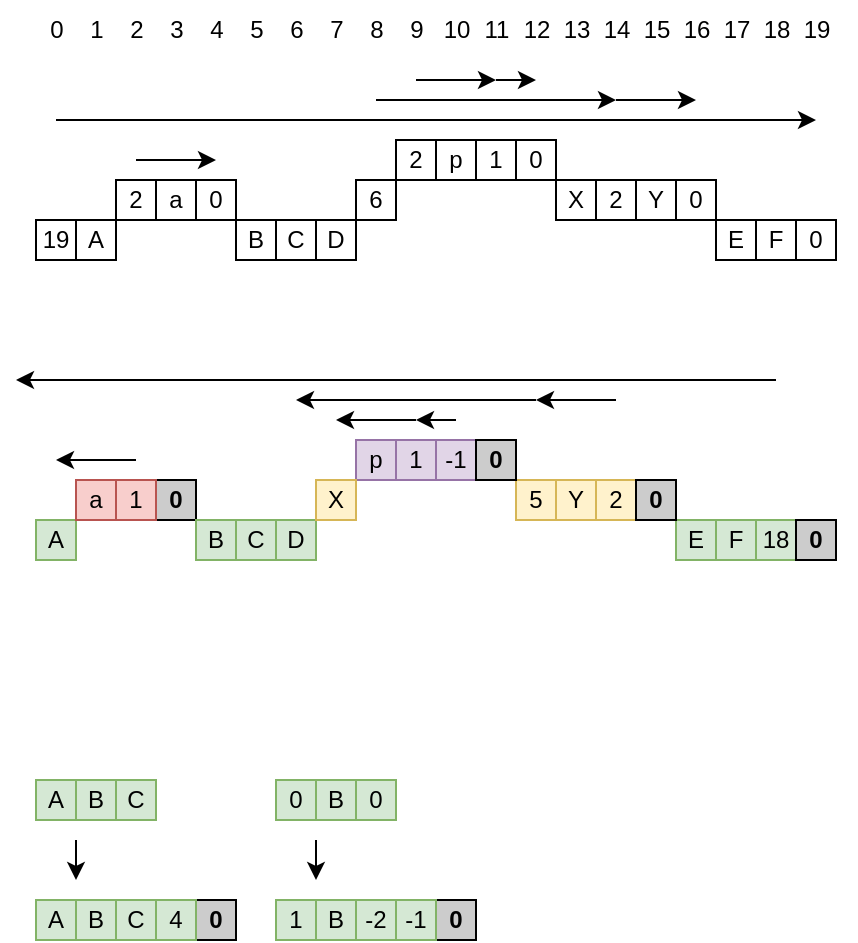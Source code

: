 <mxfile version="24.2.5" type="device">
  <diagram name="Page-1" id="lWNguFLB6w7WDzoqWuzC">
    <mxGraphModel dx="601" dy="359" grid="1" gridSize="10" guides="1" tooltips="1" connect="1" arrows="1" fold="1" page="1" pageScale="1" pageWidth="850" pageHeight="1100" math="0" shadow="0">
      <root>
        <mxCell id="0" />
        <mxCell id="1" parent="0" />
        <mxCell id="vejxIEbhfqs9rvjsQ5qq-1" value="19" style="rounded=0;whiteSpace=wrap;html=1;" parent="1" vertex="1">
          <mxGeometry x="40" y="280" width="20" height="20" as="geometry" />
        </mxCell>
        <mxCell id="vejxIEbhfqs9rvjsQ5qq-2" value="A" style="rounded=0;whiteSpace=wrap;html=1;" parent="1" vertex="1">
          <mxGeometry x="60" y="280" width="20" height="20" as="geometry" />
        </mxCell>
        <mxCell id="vejxIEbhfqs9rvjsQ5qq-3" value="2" style="rounded=0;whiteSpace=wrap;html=1;" parent="1" vertex="1">
          <mxGeometry x="80" y="260" width="20" height="20" as="geometry" />
        </mxCell>
        <mxCell id="vejxIEbhfqs9rvjsQ5qq-4" value="a" style="rounded=0;whiteSpace=wrap;html=1;" parent="1" vertex="1">
          <mxGeometry x="100" y="260" width="20" height="20" as="geometry" />
        </mxCell>
        <mxCell id="vejxIEbhfqs9rvjsQ5qq-5" value="0" style="rounded=0;whiteSpace=wrap;html=1;" parent="1" vertex="1">
          <mxGeometry x="120" y="260" width="20" height="20" as="geometry" />
        </mxCell>
        <mxCell id="vejxIEbhfqs9rvjsQ5qq-6" value="B" style="rounded=0;whiteSpace=wrap;html=1;fillColor=default;" parent="1" vertex="1">
          <mxGeometry x="140" y="280" width="20" height="20" as="geometry" />
        </mxCell>
        <mxCell id="vejxIEbhfqs9rvjsQ5qq-7" value="C" style="rounded=0;whiteSpace=wrap;html=1;" parent="1" vertex="1">
          <mxGeometry x="160" y="280" width="20" height="20" as="geometry" />
        </mxCell>
        <mxCell id="vejxIEbhfqs9rvjsQ5qq-8" value="D" style="rounded=0;whiteSpace=wrap;html=1;" parent="1" vertex="1">
          <mxGeometry x="180" y="280" width="20" height="20" as="geometry" />
        </mxCell>
        <mxCell id="vejxIEbhfqs9rvjsQ5qq-9" value="6" style="rounded=0;whiteSpace=wrap;html=1;" parent="1" vertex="1">
          <mxGeometry x="200" y="260" width="20" height="20" as="geometry" />
        </mxCell>
        <mxCell id="vejxIEbhfqs9rvjsQ5qq-10" value="2" style="rounded=0;whiteSpace=wrap;html=1;" parent="1" vertex="1">
          <mxGeometry x="220" y="240" width="20" height="20" as="geometry" />
        </mxCell>
        <mxCell id="vejxIEbhfqs9rvjsQ5qq-11" value="p" style="rounded=0;whiteSpace=wrap;html=1;" parent="1" vertex="1">
          <mxGeometry x="240" y="240" width="20" height="20" as="geometry" />
        </mxCell>
        <mxCell id="vejxIEbhfqs9rvjsQ5qq-12" value="0" style="rounded=0;whiteSpace=wrap;html=1;" parent="1" vertex="1">
          <mxGeometry x="280" y="240" width="20" height="20" as="geometry" />
        </mxCell>
        <mxCell id="vejxIEbhfqs9rvjsQ5qq-13" value="X" style="rounded=0;whiteSpace=wrap;html=1;" parent="1" vertex="1">
          <mxGeometry x="300" y="260" width="20" height="20" as="geometry" />
        </mxCell>
        <mxCell id="vejxIEbhfqs9rvjsQ5qq-14" value="Y" style="rounded=0;whiteSpace=wrap;html=1;" parent="1" vertex="1">
          <mxGeometry x="340" y="260" width="20" height="20" as="geometry" />
        </mxCell>
        <mxCell id="vejxIEbhfqs9rvjsQ5qq-15" value="0" style="rounded=0;whiteSpace=wrap;html=1;" parent="1" vertex="1">
          <mxGeometry x="360" y="260" width="20" height="20" as="geometry" />
        </mxCell>
        <mxCell id="vejxIEbhfqs9rvjsQ5qq-16" value="E" style="rounded=0;whiteSpace=wrap;html=1;" parent="1" vertex="1">
          <mxGeometry x="380" y="280" width="20" height="20" as="geometry" />
        </mxCell>
        <mxCell id="vejxIEbhfqs9rvjsQ5qq-17" value="F" style="rounded=0;whiteSpace=wrap;html=1;" parent="1" vertex="1">
          <mxGeometry x="400" y="280" width="20" height="20" as="geometry" />
        </mxCell>
        <mxCell id="vejxIEbhfqs9rvjsQ5qq-18" value="0" style="rounded=0;whiteSpace=wrap;html=1;" parent="1" vertex="1">
          <mxGeometry x="420" y="280" width="20" height="20" as="geometry" />
        </mxCell>
        <mxCell id="vejxIEbhfqs9rvjsQ5qq-19" value="18" style="rounded=0;whiteSpace=wrap;html=1;fillColor=#d5e8d4;strokeColor=#82b366;" parent="1" vertex="1">
          <mxGeometry x="400" y="430" width="20" height="20" as="geometry" />
        </mxCell>
        <mxCell id="vejxIEbhfqs9rvjsQ5qq-20" value="A" style="rounded=0;whiteSpace=wrap;html=1;fillColor=#d5e8d4;strokeColor=#82b366;" parent="1" vertex="1">
          <mxGeometry x="40" y="430" width="20" height="20" as="geometry" />
        </mxCell>
        <mxCell id="vejxIEbhfqs9rvjsQ5qq-22" value="a" style="rounded=0;whiteSpace=wrap;html=1;fillColor=#f8cecc;strokeColor=#b85450;" parent="1" vertex="1">
          <mxGeometry x="60" y="410" width="20" height="20" as="geometry" />
        </mxCell>
        <mxCell id="vejxIEbhfqs9rvjsQ5qq-23" value="&lt;b&gt;0&lt;/b&gt;" style="rounded=0;whiteSpace=wrap;html=1;fillStyle=solid;fillColor=#CCCCCC;" parent="1" vertex="1">
          <mxGeometry x="100" y="410" width="20" height="20" as="geometry" />
        </mxCell>
        <mxCell id="vejxIEbhfqs9rvjsQ5qq-24" value="B" style="rounded=0;whiteSpace=wrap;html=1;fillColor=#d5e8d4;strokeColor=#82b366;" parent="1" vertex="1">
          <mxGeometry x="120" y="430" width="20" height="20" as="geometry" />
        </mxCell>
        <mxCell id="vejxIEbhfqs9rvjsQ5qq-25" value="C" style="rounded=0;whiteSpace=wrap;html=1;fillColor=#d5e8d4;strokeColor=#82b366;" parent="1" vertex="1">
          <mxGeometry x="140" y="430" width="20" height="20" as="geometry" />
        </mxCell>
        <mxCell id="vejxIEbhfqs9rvjsQ5qq-26" value="D" style="rounded=0;whiteSpace=wrap;html=1;fillColor=#d5e8d4;strokeColor=#82b366;" parent="1" vertex="1">
          <mxGeometry x="160" y="430" width="20" height="20" as="geometry" />
        </mxCell>
        <mxCell id="vejxIEbhfqs9rvjsQ5qq-27" value="2" style="rounded=0;whiteSpace=wrap;html=1;fillColor=#fff2cc;strokeColor=#d6b656;" parent="1" vertex="1">
          <mxGeometry x="320" y="410" width="20" height="20" as="geometry" />
        </mxCell>
        <mxCell id="vejxIEbhfqs9rvjsQ5qq-28" value="1" style="rounded=0;whiteSpace=wrap;html=1;fillColor=#e1d5e7;strokeColor=#9673a6;" parent="1" vertex="1">
          <mxGeometry x="220" y="390" width="20" height="20" as="geometry" />
        </mxCell>
        <mxCell id="vejxIEbhfqs9rvjsQ5qq-29" value="p" style="rounded=0;whiteSpace=wrap;html=1;fillColor=#e1d5e7;strokeColor=#9673a6;" parent="1" vertex="1">
          <mxGeometry x="200" y="390" width="20" height="20" as="geometry" />
        </mxCell>
        <mxCell id="vejxIEbhfqs9rvjsQ5qq-31" value="X" style="rounded=0;whiteSpace=wrap;html=1;fillColor=#fff2cc;strokeColor=#d6b656;" parent="1" vertex="1">
          <mxGeometry x="180" y="410" width="20" height="20" as="geometry" />
        </mxCell>
        <mxCell id="vejxIEbhfqs9rvjsQ5qq-32" value="Y" style="rounded=0;whiteSpace=wrap;html=1;fillColor=#fff2cc;strokeColor=#d6b656;" parent="1" vertex="1">
          <mxGeometry x="300" y="410" width="20" height="20" as="geometry" />
        </mxCell>
        <mxCell id="vejxIEbhfqs9rvjsQ5qq-34" value="E" style="rounded=0;whiteSpace=wrap;html=1;fillColor=#d5e8d4;strokeColor=#82b366;" parent="1" vertex="1">
          <mxGeometry x="360" y="430" width="20" height="20" as="geometry" />
        </mxCell>
        <mxCell id="vejxIEbhfqs9rvjsQ5qq-35" value="F" style="rounded=0;whiteSpace=wrap;html=1;fillColor=#d5e8d4;strokeColor=#82b366;" parent="1" vertex="1">
          <mxGeometry x="380" y="430" width="20" height="20" as="geometry" />
        </mxCell>
        <mxCell id="vejxIEbhfqs9rvjsQ5qq-39" value="1" style="rounded=0;whiteSpace=wrap;html=1;fillColor=#f8cecc;strokeColor=#b85450;" parent="1" vertex="1">
          <mxGeometry x="80" y="410" width="20" height="20" as="geometry" />
        </mxCell>
        <mxCell id="vejxIEbhfqs9rvjsQ5qq-40" value="-1" style="rounded=0;whiteSpace=wrap;html=1;fillColor=#e1d5e7;strokeColor=#9673a6;" parent="1" vertex="1">
          <mxGeometry x="240" y="390" width="20" height="20" as="geometry" />
        </mxCell>
        <mxCell id="vejxIEbhfqs9rvjsQ5qq-41" value="5" style="rounded=0;whiteSpace=wrap;html=1;fillColor=#fff2cc;strokeColor=#d6b656;" parent="1" vertex="1">
          <mxGeometry x="280" y="410" width="20" height="20" as="geometry" />
        </mxCell>
        <mxCell id="vejxIEbhfqs9rvjsQ5qq-42" value="&lt;b&gt;0&lt;/b&gt;" style="rounded=0;whiteSpace=wrap;html=1;fillStyle=solid;fillColor=#CCCCCC;" parent="1" vertex="1">
          <mxGeometry x="260" y="390" width="20" height="20" as="geometry" />
        </mxCell>
        <mxCell id="vejxIEbhfqs9rvjsQ5qq-43" value="&lt;b&gt;0&lt;/b&gt;" style="rounded=0;whiteSpace=wrap;html=1;fillStyle=solid;fillColor=#CCCCCC;" parent="1" vertex="1">
          <mxGeometry x="340" y="410" width="20" height="20" as="geometry" />
        </mxCell>
        <mxCell id="vejxIEbhfqs9rvjsQ5qq-44" value="&lt;b&gt;0&lt;/b&gt;" style="rounded=0;whiteSpace=wrap;html=1;fillStyle=solid;fillColor=#CCCCCC;" parent="1" vertex="1">
          <mxGeometry x="420" y="430" width="20" height="20" as="geometry" />
        </mxCell>
        <mxCell id="vejxIEbhfqs9rvjsQ5qq-81" value="1" style="rounded=0;whiteSpace=wrap;html=1;" parent="1" vertex="1">
          <mxGeometry x="260" y="240" width="20" height="20" as="geometry" />
        </mxCell>
        <mxCell id="vejxIEbhfqs9rvjsQ5qq-82" value="0" style="text;html=1;align=center;verticalAlign=middle;resizable=0;points=[];autosize=1;strokeColor=none;fillColor=none;" parent="1" vertex="1">
          <mxGeometry x="35" y="170" width="30" height="30" as="geometry" />
        </mxCell>
        <mxCell id="vejxIEbhfqs9rvjsQ5qq-83" value="1" style="text;html=1;align=center;verticalAlign=middle;resizable=0;points=[];autosize=1;strokeColor=none;fillColor=none;" parent="1" vertex="1">
          <mxGeometry x="55" y="170" width="30" height="30" as="geometry" />
        </mxCell>
        <mxCell id="vejxIEbhfqs9rvjsQ5qq-84" value="3" style="text;html=1;align=center;verticalAlign=middle;resizable=0;points=[];autosize=1;strokeColor=none;fillColor=none;" parent="1" vertex="1">
          <mxGeometry x="95" y="170" width="30" height="30" as="geometry" />
        </mxCell>
        <mxCell id="vejxIEbhfqs9rvjsQ5qq-85" value="4" style="text;html=1;align=center;verticalAlign=middle;resizable=0;points=[];autosize=1;strokeColor=none;fillColor=none;" parent="1" vertex="1">
          <mxGeometry x="115" y="170" width="30" height="30" as="geometry" />
        </mxCell>
        <mxCell id="vejxIEbhfqs9rvjsQ5qq-86" value="2" style="text;html=1;align=center;verticalAlign=middle;resizable=0;points=[];autosize=1;strokeColor=none;fillColor=none;" parent="1" vertex="1">
          <mxGeometry x="75" y="170" width="30" height="30" as="geometry" />
        </mxCell>
        <mxCell id="vejxIEbhfqs9rvjsQ5qq-87" value="8" style="text;html=1;align=center;verticalAlign=middle;resizable=0;points=[];autosize=1;strokeColor=none;fillColor=none;" parent="1" vertex="1">
          <mxGeometry x="195" y="170" width="30" height="30" as="geometry" />
        </mxCell>
        <mxCell id="vejxIEbhfqs9rvjsQ5qq-88" value="5" style="text;html=1;align=center;verticalAlign=middle;resizable=0;points=[];autosize=1;strokeColor=none;fillColor=none;" parent="1" vertex="1">
          <mxGeometry x="135" y="170" width="30" height="30" as="geometry" />
        </mxCell>
        <mxCell id="vejxIEbhfqs9rvjsQ5qq-89" value="7" style="text;html=1;align=center;verticalAlign=middle;resizable=0;points=[];autosize=1;strokeColor=none;fillColor=none;" parent="1" vertex="1">
          <mxGeometry x="175" y="170" width="30" height="30" as="geometry" />
        </mxCell>
        <mxCell id="vejxIEbhfqs9rvjsQ5qq-90" value="6" style="text;html=1;align=center;verticalAlign=middle;resizable=0;points=[];autosize=1;strokeColor=none;fillColor=none;" parent="1" vertex="1">
          <mxGeometry x="155" y="170" width="30" height="30" as="geometry" />
        </mxCell>
        <mxCell id="vejxIEbhfqs9rvjsQ5qq-91" value="10" style="text;html=1;align=center;verticalAlign=middle;resizable=0;points=[];autosize=1;strokeColor=none;fillColor=none;" parent="1" vertex="1">
          <mxGeometry x="230" y="170" width="40" height="30" as="geometry" />
        </mxCell>
        <mxCell id="vejxIEbhfqs9rvjsQ5qq-92" value="9" style="text;html=1;align=center;verticalAlign=middle;resizable=0;points=[];autosize=1;strokeColor=none;fillColor=none;" parent="1" vertex="1">
          <mxGeometry x="215" y="170" width="30" height="30" as="geometry" />
        </mxCell>
        <mxCell id="vejxIEbhfqs9rvjsQ5qq-93" value="12" style="text;html=1;align=center;verticalAlign=middle;resizable=0;points=[];autosize=1;strokeColor=none;fillColor=none;" parent="1" vertex="1">
          <mxGeometry x="270" y="170" width="40" height="30" as="geometry" />
        </mxCell>
        <mxCell id="vejxIEbhfqs9rvjsQ5qq-94" value="11" style="text;html=1;align=center;verticalAlign=middle;resizable=0;points=[];autosize=1;strokeColor=none;fillColor=none;" parent="1" vertex="1">
          <mxGeometry x="250" y="170" width="40" height="30" as="geometry" />
        </mxCell>
        <mxCell id="vejxIEbhfqs9rvjsQ5qq-95" value="13" style="text;html=1;align=center;verticalAlign=middle;resizable=0;points=[];autosize=1;strokeColor=none;fillColor=none;" parent="1" vertex="1">
          <mxGeometry x="290" y="170" width="40" height="30" as="geometry" />
        </mxCell>
        <mxCell id="vejxIEbhfqs9rvjsQ5qq-96" value="14" style="text;html=1;align=center;verticalAlign=middle;resizable=0;points=[];autosize=1;strokeColor=none;fillColor=none;" parent="1" vertex="1">
          <mxGeometry x="310" y="170" width="40" height="30" as="geometry" />
        </mxCell>
        <mxCell id="vejxIEbhfqs9rvjsQ5qq-97" value="15" style="text;html=1;align=center;verticalAlign=middle;resizable=0;points=[];autosize=1;strokeColor=none;fillColor=none;" parent="1" vertex="1">
          <mxGeometry x="330" y="170" width="40" height="30" as="geometry" />
        </mxCell>
        <mxCell id="vejxIEbhfqs9rvjsQ5qq-98" value="16" style="text;html=1;align=center;verticalAlign=middle;resizable=0;points=[];autosize=1;strokeColor=none;fillColor=none;" parent="1" vertex="1">
          <mxGeometry x="350" y="170" width="40" height="30" as="geometry" />
        </mxCell>
        <mxCell id="vejxIEbhfqs9rvjsQ5qq-99" value="17" style="text;html=1;align=center;verticalAlign=middle;resizable=0;points=[];autosize=1;strokeColor=none;fillColor=none;" parent="1" vertex="1">
          <mxGeometry x="370" y="170" width="40" height="30" as="geometry" />
        </mxCell>
        <mxCell id="vejxIEbhfqs9rvjsQ5qq-100" value="18" style="text;html=1;align=center;verticalAlign=middle;resizable=0;points=[];autosize=1;strokeColor=none;fillColor=none;" parent="1" vertex="1">
          <mxGeometry x="390" y="170" width="40" height="30" as="geometry" />
        </mxCell>
        <mxCell id="vejxIEbhfqs9rvjsQ5qq-101" value="" style="endArrow=classic;html=1;rounded=0;" parent="1" edge="1">
          <mxGeometry width="50" height="50" relative="1" as="geometry">
            <mxPoint x="90" y="250" as="sourcePoint" />
            <mxPoint x="130" y="250" as="targetPoint" />
          </mxGeometry>
        </mxCell>
        <mxCell id="vejxIEbhfqs9rvjsQ5qq-102" value="" style="endArrow=classic;html=1;rounded=0;" parent="1" edge="1">
          <mxGeometry width="50" height="50" relative="1" as="geometry">
            <mxPoint x="230" y="210" as="sourcePoint" />
            <mxPoint x="270" y="210" as="targetPoint" />
            <Array as="points">
              <mxPoint x="250" y="210" />
            </Array>
          </mxGeometry>
        </mxCell>
        <mxCell id="vejxIEbhfqs9rvjsQ5qq-103" value="" style="endArrow=classic;html=1;rounded=0;" parent="1" edge="1">
          <mxGeometry width="50" height="50" relative="1" as="geometry">
            <mxPoint x="270" y="210" as="sourcePoint" />
            <mxPoint x="290" y="210" as="targetPoint" />
          </mxGeometry>
        </mxCell>
        <mxCell id="vejxIEbhfqs9rvjsQ5qq-106" value="" style="endArrow=classic;html=1;rounded=0;" parent="1" edge="1">
          <mxGeometry width="50" height="50" relative="1" as="geometry">
            <mxPoint x="210" y="220" as="sourcePoint" />
            <mxPoint x="330" y="220" as="targetPoint" />
          </mxGeometry>
        </mxCell>
        <mxCell id="vejxIEbhfqs9rvjsQ5qq-107" value="" style="endArrow=classic;html=1;rounded=0;" parent="1" edge="1">
          <mxGeometry width="50" height="50" relative="1" as="geometry">
            <mxPoint x="50" y="230" as="sourcePoint" />
            <mxPoint x="430" y="230" as="targetPoint" />
          </mxGeometry>
        </mxCell>
        <mxCell id="vejxIEbhfqs9rvjsQ5qq-109" value="" style="endArrow=classic;html=1;rounded=0;" parent="1" edge="1">
          <mxGeometry width="50" height="50" relative="1" as="geometry">
            <mxPoint x="90" y="400" as="sourcePoint" />
            <mxPoint x="50" y="400" as="targetPoint" />
          </mxGeometry>
        </mxCell>
        <mxCell id="vejxIEbhfqs9rvjsQ5qq-110" value="" style="endArrow=classic;html=1;rounded=0;" parent="1" edge="1">
          <mxGeometry width="50" height="50" relative="1" as="geometry">
            <mxPoint x="250" y="380" as="sourcePoint" />
            <mxPoint x="230" y="380" as="targetPoint" />
          </mxGeometry>
        </mxCell>
        <mxCell id="vejxIEbhfqs9rvjsQ5qq-111" value="" style="endArrow=classic;html=1;rounded=0;" parent="1" edge="1">
          <mxGeometry width="50" height="50" relative="1" as="geometry">
            <mxPoint x="290" y="370" as="sourcePoint" />
            <mxPoint x="170" y="370" as="targetPoint" />
          </mxGeometry>
        </mxCell>
        <mxCell id="vejxIEbhfqs9rvjsQ5qq-112" value="" style="endArrow=classic;html=1;rounded=0;" parent="1" edge="1">
          <mxGeometry width="50" height="50" relative="1" as="geometry">
            <mxPoint x="410" y="360" as="sourcePoint" />
            <mxPoint x="30" y="360" as="targetPoint" />
          </mxGeometry>
        </mxCell>
        <mxCell id="vejxIEbhfqs9rvjsQ5qq-113" value="" style="endArrow=classic;html=1;rounded=0;" parent="1" edge="1">
          <mxGeometry width="50" height="50" relative="1" as="geometry">
            <mxPoint x="230" y="380" as="sourcePoint" />
            <mxPoint x="190" y="380" as="targetPoint" />
          </mxGeometry>
        </mxCell>
        <mxCell id="vejxIEbhfqs9rvjsQ5qq-114" value="2" style="rounded=0;whiteSpace=wrap;html=1;" parent="1" vertex="1">
          <mxGeometry x="320" y="260" width="20" height="20" as="geometry" />
        </mxCell>
        <mxCell id="vejxIEbhfqs9rvjsQ5qq-115" value="" style="endArrow=classic;html=1;rounded=0;" parent="1" edge="1">
          <mxGeometry width="50" height="50" relative="1" as="geometry">
            <mxPoint x="330" y="220" as="sourcePoint" />
            <mxPoint x="370" y="220" as="targetPoint" />
          </mxGeometry>
        </mxCell>
        <mxCell id="vejxIEbhfqs9rvjsQ5qq-116" value="19" style="text;html=1;align=center;verticalAlign=middle;resizable=0;points=[];autosize=1;strokeColor=none;fillColor=none;" parent="1" vertex="1">
          <mxGeometry x="410" y="170" width="40" height="30" as="geometry" />
        </mxCell>
        <mxCell id="vejxIEbhfqs9rvjsQ5qq-117" value="" style="endArrow=classic;html=1;rounded=0;" parent="1" edge="1">
          <mxGeometry width="50" height="50" relative="1" as="geometry">
            <mxPoint x="330" y="370" as="sourcePoint" />
            <mxPoint x="290" y="370" as="targetPoint" />
          </mxGeometry>
        </mxCell>
        <mxCell id="5RoPjCUc7wu4f7_gC1kw-3" value="A" style="rounded=0;whiteSpace=wrap;html=1;fillColor=#d5e8d4;strokeColor=#82b366;" vertex="1" parent="1">
          <mxGeometry x="40" y="560" width="20" height="20" as="geometry" />
        </mxCell>
        <mxCell id="5RoPjCUc7wu4f7_gC1kw-6" value="B" style="rounded=0;whiteSpace=wrap;html=1;fillColor=#d5e8d4;strokeColor=#82b366;" vertex="1" parent="1">
          <mxGeometry x="60" y="560" width="20" height="20" as="geometry" />
        </mxCell>
        <mxCell id="5RoPjCUc7wu4f7_gC1kw-14" value="C" style="rounded=0;whiteSpace=wrap;html=1;fillColor=#d5e8d4;strokeColor=#82b366;" vertex="1" parent="1">
          <mxGeometry x="80" y="560" width="20" height="20" as="geometry" />
        </mxCell>
        <mxCell id="5RoPjCUc7wu4f7_gC1kw-28" value="A" style="rounded=0;whiteSpace=wrap;html=1;fillColor=#d5e8d4;strokeColor=#82b366;" vertex="1" parent="1">
          <mxGeometry x="40" y="620" width="20" height="20" as="geometry" />
        </mxCell>
        <mxCell id="5RoPjCUc7wu4f7_gC1kw-29" value="B" style="rounded=0;whiteSpace=wrap;html=1;fillColor=#d5e8d4;strokeColor=#82b366;" vertex="1" parent="1">
          <mxGeometry x="60" y="620" width="20" height="20" as="geometry" />
        </mxCell>
        <mxCell id="5RoPjCUc7wu4f7_gC1kw-30" value="C" style="rounded=0;whiteSpace=wrap;html=1;fillColor=#d5e8d4;strokeColor=#82b366;" vertex="1" parent="1">
          <mxGeometry x="80" y="620" width="20" height="20" as="geometry" />
        </mxCell>
        <mxCell id="5RoPjCUc7wu4f7_gC1kw-31" value="&lt;b&gt;0&lt;/b&gt;" style="rounded=0;whiteSpace=wrap;html=1;fillStyle=solid;fillColor=#CCCCCC;" vertex="1" parent="1">
          <mxGeometry x="120" y="620" width="20" height="20" as="geometry" />
        </mxCell>
        <mxCell id="5RoPjCUc7wu4f7_gC1kw-32" value="4" style="rounded=0;whiteSpace=wrap;html=1;fillColor=#d5e8d4;strokeColor=#82b366;" vertex="1" parent="1">
          <mxGeometry x="100" y="620" width="20" height="20" as="geometry" />
        </mxCell>
        <mxCell id="5RoPjCUc7wu4f7_gC1kw-33" value="" style="endArrow=classic;html=1;rounded=0;" edge="1" parent="1">
          <mxGeometry width="50" height="50" relative="1" as="geometry">
            <mxPoint x="60" y="590" as="sourcePoint" />
            <mxPoint x="60" y="610" as="targetPoint" />
          </mxGeometry>
        </mxCell>
        <mxCell id="5RoPjCUc7wu4f7_gC1kw-34" value="0" style="rounded=0;whiteSpace=wrap;html=1;fillColor=#d5e8d4;strokeColor=#82b366;" vertex="1" parent="1">
          <mxGeometry x="160" y="560" width="20" height="20" as="geometry" />
        </mxCell>
        <mxCell id="5RoPjCUc7wu4f7_gC1kw-35" value="B" style="rounded=0;whiteSpace=wrap;html=1;fillColor=#d5e8d4;strokeColor=#82b366;" vertex="1" parent="1">
          <mxGeometry x="180" y="560" width="20" height="20" as="geometry" />
        </mxCell>
        <mxCell id="5RoPjCUc7wu4f7_gC1kw-36" value="0" style="rounded=0;whiteSpace=wrap;html=1;fillColor=#d5e8d4;strokeColor=#82b366;" vertex="1" parent="1">
          <mxGeometry x="200" y="560" width="20" height="20" as="geometry" />
        </mxCell>
        <mxCell id="5RoPjCUc7wu4f7_gC1kw-37" value="1" style="rounded=0;whiteSpace=wrap;html=1;fillColor=#d5e8d4;strokeColor=#82b366;" vertex="1" parent="1">
          <mxGeometry x="160" y="620" width="20" height="20" as="geometry" />
        </mxCell>
        <mxCell id="5RoPjCUc7wu4f7_gC1kw-38" value="B" style="rounded=0;whiteSpace=wrap;html=1;fillColor=#d5e8d4;strokeColor=#82b366;" vertex="1" parent="1">
          <mxGeometry x="180" y="620" width="20" height="20" as="geometry" />
        </mxCell>
        <mxCell id="5RoPjCUc7wu4f7_gC1kw-39" value="-2" style="rounded=0;whiteSpace=wrap;html=1;fillColor=#d5e8d4;strokeColor=#82b366;" vertex="1" parent="1">
          <mxGeometry x="200" y="620" width="20" height="20" as="geometry" />
        </mxCell>
        <mxCell id="5RoPjCUc7wu4f7_gC1kw-40" value="&lt;b&gt;0&lt;/b&gt;" style="rounded=0;whiteSpace=wrap;html=1;fillStyle=solid;fillColor=#CCCCCC;" vertex="1" parent="1">
          <mxGeometry x="240" y="620" width="20" height="20" as="geometry" />
        </mxCell>
        <mxCell id="5RoPjCUc7wu4f7_gC1kw-41" value="-1" style="rounded=0;whiteSpace=wrap;html=1;fillColor=#d5e8d4;strokeColor=#82b366;" vertex="1" parent="1">
          <mxGeometry x="220" y="620" width="20" height="20" as="geometry" />
        </mxCell>
        <mxCell id="5RoPjCUc7wu4f7_gC1kw-42" value="" style="endArrow=classic;html=1;rounded=0;" edge="1" parent="1">
          <mxGeometry width="50" height="50" relative="1" as="geometry">
            <mxPoint x="180" y="590" as="sourcePoint" />
            <mxPoint x="180" y="610" as="targetPoint" />
          </mxGeometry>
        </mxCell>
      </root>
    </mxGraphModel>
  </diagram>
</mxfile>
